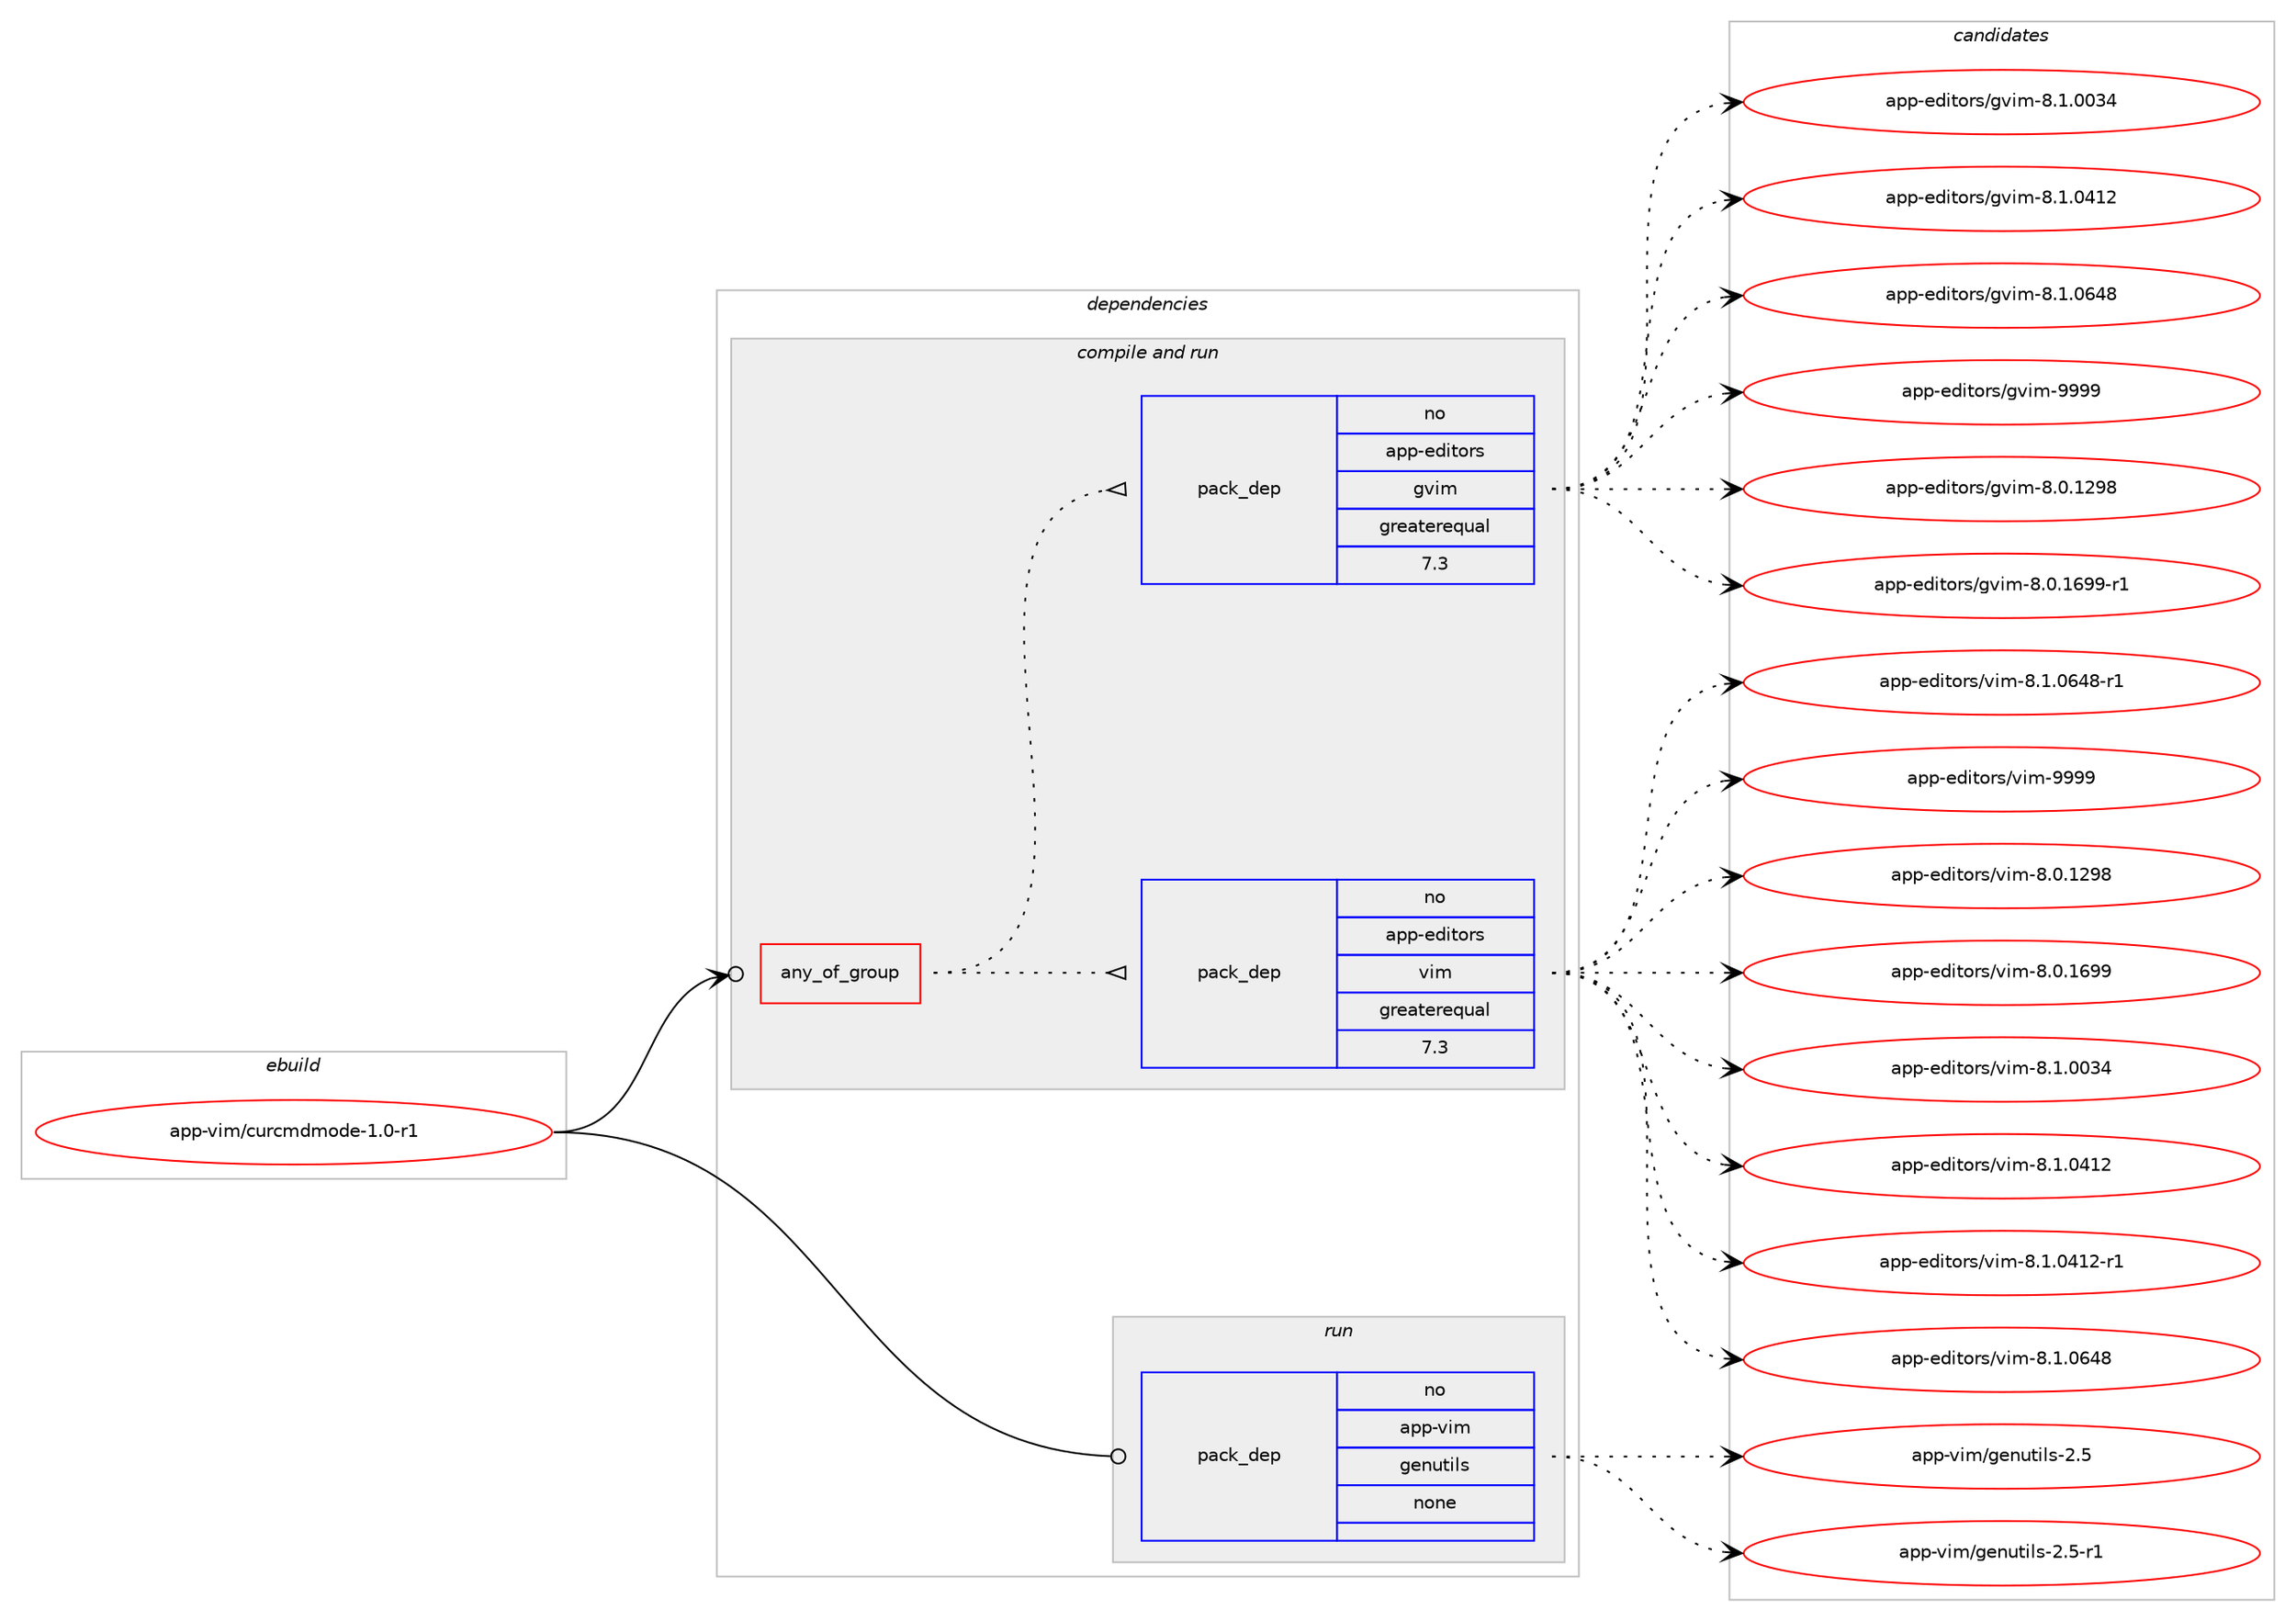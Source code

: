 digraph prolog {

# *************
# Graph options
# *************

newrank=true;
concentrate=true;
compound=true;
graph [rankdir=LR,fontname=Helvetica,fontsize=10,ranksep=1.5];#, ranksep=2.5, nodesep=0.2];
edge  [arrowhead=vee];
node  [fontname=Helvetica,fontsize=10];

# **********
# The ebuild
# **********

subgraph cluster_leftcol {
color=gray;
rank=same;
label=<<i>ebuild</i>>;
id [label="app-vim/curcmdmode-1.0-r1", color=red, width=4, href="../app-vim/curcmdmode-1.0-r1.svg"];
}

# ****************
# The dependencies
# ****************

subgraph cluster_midcol {
color=gray;
label=<<i>dependencies</i>>;
subgraph cluster_compile {
fillcolor="#eeeeee";
style=filled;
label=<<i>compile</i>>;
}
subgraph cluster_compileandrun {
fillcolor="#eeeeee";
style=filled;
label=<<i>compile and run</i>>;
subgraph any20084 {
dependency1314059 [label=<<TABLE BORDER="0" CELLBORDER="1" CELLSPACING="0" CELLPADDING="4"><TR><TD CELLPADDING="10">any_of_group</TD></TR></TABLE>>, shape=none, color=red];subgraph pack937048 {
dependency1314060 [label=<<TABLE BORDER="0" CELLBORDER="1" CELLSPACING="0" CELLPADDING="4" WIDTH="220"><TR><TD ROWSPAN="6" CELLPADDING="30">pack_dep</TD></TR><TR><TD WIDTH="110">no</TD></TR><TR><TD>app-editors</TD></TR><TR><TD>vim</TD></TR><TR><TD>greaterequal</TD></TR><TR><TD>7.3</TD></TR></TABLE>>, shape=none, color=blue];
}
dependency1314059:e -> dependency1314060:w [weight=20,style="dotted",arrowhead="oinv"];
subgraph pack937049 {
dependency1314061 [label=<<TABLE BORDER="0" CELLBORDER="1" CELLSPACING="0" CELLPADDING="4" WIDTH="220"><TR><TD ROWSPAN="6" CELLPADDING="30">pack_dep</TD></TR><TR><TD WIDTH="110">no</TD></TR><TR><TD>app-editors</TD></TR><TR><TD>gvim</TD></TR><TR><TD>greaterequal</TD></TR><TR><TD>7.3</TD></TR></TABLE>>, shape=none, color=blue];
}
dependency1314059:e -> dependency1314061:w [weight=20,style="dotted",arrowhead="oinv"];
}
id:e -> dependency1314059:w [weight=20,style="solid",arrowhead="odotvee"];
}
subgraph cluster_run {
fillcolor="#eeeeee";
style=filled;
label=<<i>run</i>>;
subgraph pack937050 {
dependency1314062 [label=<<TABLE BORDER="0" CELLBORDER="1" CELLSPACING="0" CELLPADDING="4" WIDTH="220"><TR><TD ROWSPAN="6" CELLPADDING="30">pack_dep</TD></TR><TR><TD WIDTH="110">no</TD></TR><TR><TD>app-vim</TD></TR><TR><TD>genutils</TD></TR><TR><TD>none</TD></TR><TR><TD></TD></TR></TABLE>>, shape=none, color=blue];
}
id:e -> dependency1314062:w [weight=20,style="solid",arrowhead="odot"];
}
}

# **************
# The candidates
# **************

subgraph cluster_choices {
rank=same;
color=gray;
label=<<i>candidates</i>>;

subgraph choice937048 {
color=black;
nodesep=1;
choice971121124510110010511611111411547118105109455646484649505756 [label="app-editors/vim-8.0.1298", color=red, width=4,href="../app-editors/vim-8.0.1298.svg"];
choice971121124510110010511611111411547118105109455646484649545757 [label="app-editors/vim-8.0.1699", color=red, width=4,href="../app-editors/vim-8.0.1699.svg"];
choice971121124510110010511611111411547118105109455646494648485152 [label="app-editors/vim-8.1.0034", color=red, width=4,href="../app-editors/vim-8.1.0034.svg"];
choice971121124510110010511611111411547118105109455646494648524950 [label="app-editors/vim-8.1.0412", color=red, width=4,href="../app-editors/vim-8.1.0412.svg"];
choice9711211245101100105116111114115471181051094556464946485249504511449 [label="app-editors/vim-8.1.0412-r1", color=red, width=4,href="../app-editors/vim-8.1.0412-r1.svg"];
choice971121124510110010511611111411547118105109455646494648545256 [label="app-editors/vim-8.1.0648", color=red, width=4,href="../app-editors/vim-8.1.0648.svg"];
choice9711211245101100105116111114115471181051094556464946485452564511449 [label="app-editors/vim-8.1.0648-r1", color=red, width=4,href="../app-editors/vim-8.1.0648-r1.svg"];
choice9711211245101100105116111114115471181051094557575757 [label="app-editors/vim-9999", color=red, width=4,href="../app-editors/vim-9999.svg"];
dependency1314060:e -> choice971121124510110010511611111411547118105109455646484649505756:w [style=dotted,weight="100"];
dependency1314060:e -> choice971121124510110010511611111411547118105109455646484649545757:w [style=dotted,weight="100"];
dependency1314060:e -> choice971121124510110010511611111411547118105109455646494648485152:w [style=dotted,weight="100"];
dependency1314060:e -> choice971121124510110010511611111411547118105109455646494648524950:w [style=dotted,weight="100"];
dependency1314060:e -> choice9711211245101100105116111114115471181051094556464946485249504511449:w [style=dotted,weight="100"];
dependency1314060:e -> choice971121124510110010511611111411547118105109455646494648545256:w [style=dotted,weight="100"];
dependency1314060:e -> choice9711211245101100105116111114115471181051094556464946485452564511449:w [style=dotted,weight="100"];
dependency1314060:e -> choice9711211245101100105116111114115471181051094557575757:w [style=dotted,weight="100"];
}
subgraph choice937049 {
color=black;
nodesep=1;
choice971121124510110010511611111411547103118105109455646484649505756 [label="app-editors/gvim-8.0.1298", color=red, width=4,href="../app-editors/gvim-8.0.1298.svg"];
choice9711211245101100105116111114115471031181051094556464846495457574511449 [label="app-editors/gvim-8.0.1699-r1", color=red, width=4,href="../app-editors/gvim-8.0.1699-r1.svg"];
choice971121124510110010511611111411547103118105109455646494648485152 [label="app-editors/gvim-8.1.0034", color=red, width=4,href="../app-editors/gvim-8.1.0034.svg"];
choice971121124510110010511611111411547103118105109455646494648524950 [label="app-editors/gvim-8.1.0412", color=red, width=4,href="../app-editors/gvim-8.1.0412.svg"];
choice971121124510110010511611111411547103118105109455646494648545256 [label="app-editors/gvim-8.1.0648", color=red, width=4,href="../app-editors/gvim-8.1.0648.svg"];
choice9711211245101100105116111114115471031181051094557575757 [label="app-editors/gvim-9999", color=red, width=4,href="../app-editors/gvim-9999.svg"];
dependency1314061:e -> choice971121124510110010511611111411547103118105109455646484649505756:w [style=dotted,weight="100"];
dependency1314061:e -> choice9711211245101100105116111114115471031181051094556464846495457574511449:w [style=dotted,weight="100"];
dependency1314061:e -> choice971121124510110010511611111411547103118105109455646494648485152:w [style=dotted,weight="100"];
dependency1314061:e -> choice971121124510110010511611111411547103118105109455646494648524950:w [style=dotted,weight="100"];
dependency1314061:e -> choice971121124510110010511611111411547103118105109455646494648545256:w [style=dotted,weight="100"];
dependency1314061:e -> choice9711211245101100105116111114115471031181051094557575757:w [style=dotted,weight="100"];
}
subgraph choice937050 {
color=black;
nodesep=1;
choice97112112451181051094710310111011711610510811545504653 [label="app-vim/genutils-2.5", color=red, width=4,href="../app-vim/genutils-2.5.svg"];
choice971121124511810510947103101110117116105108115455046534511449 [label="app-vim/genutils-2.5-r1", color=red, width=4,href="../app-vim/genutils-2.5-r1.svg"];
dependency1314062:e -> choice97112112451181051094710310111011711610510811545504653:w [style=dotted,weight="100"];
dependency1314062:e -> choice971121124511810510947103101110117116105108115455046534511449:w [style=dotted,weight="100"];
}
}

}
